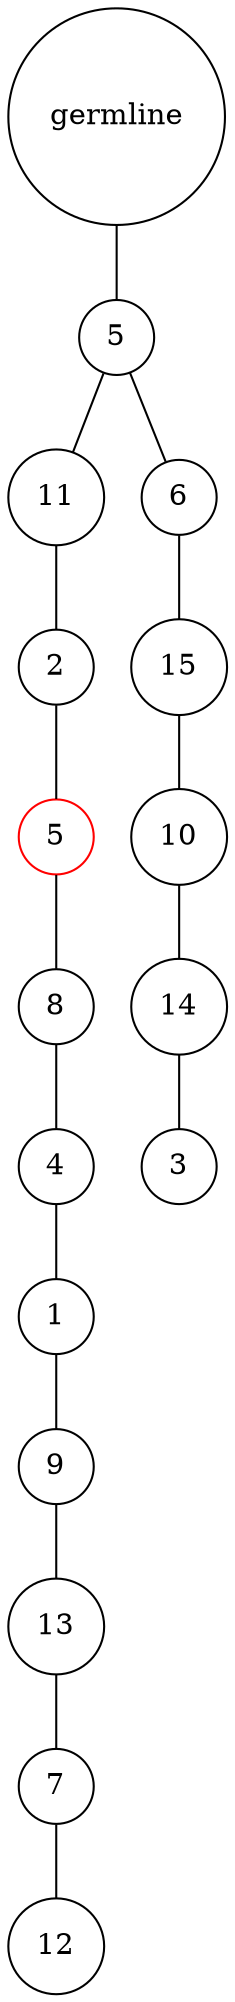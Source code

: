 graph {
	rankdir=UD;
	splines=line;
	node [shape=circle]
	"0x7f8591f262e0" [label="germline"];
	"0x7f8591f26310" [label="5"];
	"0x7f8591f262e0" -- "0x7f8591f26310" ;
	"0x7f8591f26340" [label="11"];
	"0x7f8591f26310" -- "0x7f8591f26340" ;
	"0x7f8591f26370" [label="2"];
	"0x7f8591f26340" -- "0x7f8591f26370" ;
	"0x7f8591f263a0" [label="5",color="red"];
	"0x7f8591f26370" -- "0x7f8591f263a0" ;
	"0x7f8591f263d0" [label="8"];
	"0x7f8591f263a0" -- "0x7f8591f263d0" ;
	"0x7f8591f26400" [label="4"];
	"0x7f8591f263d0" -- "0x7f8591f26400" ;
	"0x7f8591f26430" [label="1"];
	"0x7f8591f26400" -- "0x7f8591f26430" ;
	"0x7f8591f26460" [label="9"];
	"0x7f8591f26430" -- "0x7f8591f26460" ;
	"0x7f8591f26490" [label="13"];
	"0x7f8591f26460" -- "0x7f8591f26490" ;
	"0x7f8591f264c0" [label="7"];
	"0x7f8591f26490" -- "0x7f8591f264c0" ;
	"0x7f8591f264f0" [label="12"];
	"0x7f8591f264c0" -- "0x7f8591f264f0" ;
	"0x7f8591f26520" [label="6"];
	"0x7f8591f26310" -- "0x7f8591f26520" ;
	"0x7f8591f26550" [label="15"];
	"0x7f8591f26520" -- "0x7f8591f26550" ;
	"0x7f8591f26580" [label="10"];
	"0x7f8591f26550" -- "0x7f8591f26580" ;
	"0x7f8591f265b0" [label="14"];
	"0x7f8591f26580" -- "0x7f8591f265b0" ;
	"0x7f8591f265e0" [label="3"];
	"0x7f8591f265b0" -- "0x7f8591f265e0" ;
}
